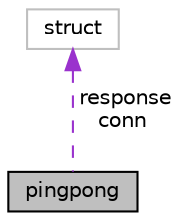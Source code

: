 digraph "pingpong"
{
  edge [fontname="Helvetica",fontsize="10",labelfontname="Helvetica",labelfontsize="10"];
  node [fontname="Helvetica",fontsize="10",shape=record];
  Node1 [label="pingpong",height=0.2,width=0.4,color="black", fillcolor="grey75", style="filled", fontcolor="black"];
  Node2 -> Node1 [dir="back",color="darkorchid3",fontsize="10",style="dashed",label=" response\nconn" ,fontname="Helvetica"];
  Node2 [label="struct",height=0.2,width=0.4,color="grey75", fillcolor="white", style="filled"];
}
